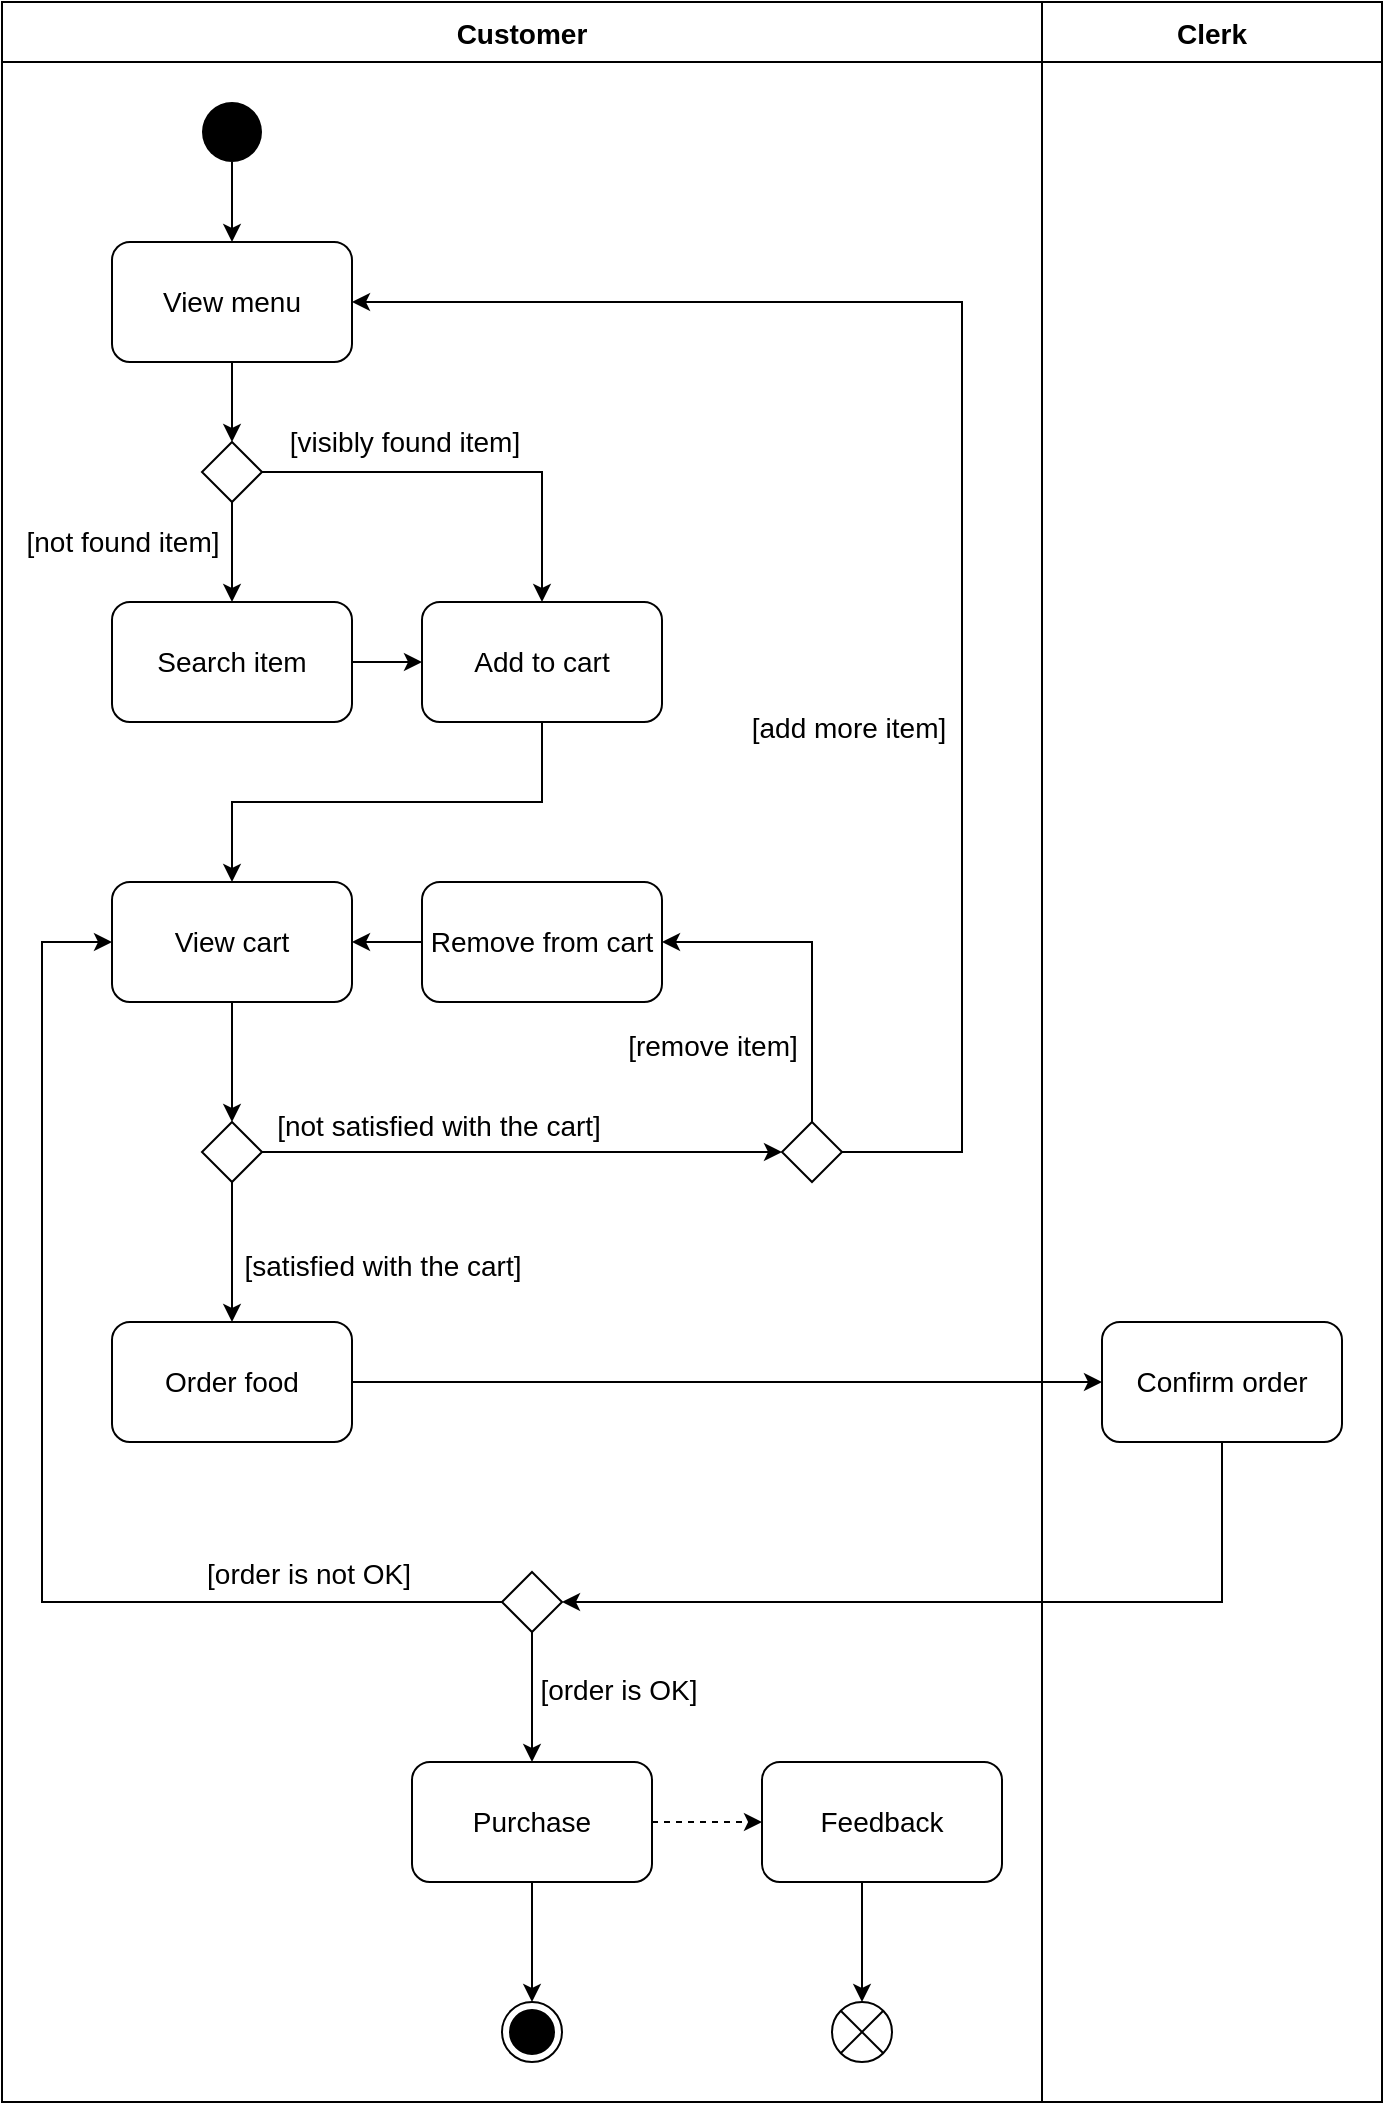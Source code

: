 <mxfile>
    <diagram id="HM_hNTSowewXskOLV_WR" name="Page-1">
        <mxGraphModel dx="625" dy="512" grid="1" gridSize="10" guides="1" tooltips="1" connect="1" arrows="1" fold="1" page="1" pageScale="1" pageWidth="850" pageHeight="1100" math="0" shadow="0">
            <root>
                <mxCell id="0"/>
                <mxCell id="1" parent="0"/>
                <mxCell id="80" value="Clerk" style="swimlane;startSize=30;fontSize=14;" parent="1" vertex="1">
                    <mxGeometry x="680" width="170" height="1050" as="geometry"/>
                </mxCell>
                <mxCell id="26" value="Confirm order" style="rounded=1;whiteSpace=wrap;html=1;fontSize=14;" parent="80" vertex="1">
                    <mxGeometry x="30" y="660" width="120" height="60" as="geometry"/>
                </mxCell>
                <mxCell id="78" value="Customer" style="swimlane;startSize=30;fontSize=14;" parent="1" vertex="1">
                    <mxGeometry x="160" width="520" height="1050" as="geometry"/>
                </mxCell>
                <mxCell id="23" value="Order food" style="rounded=1;whiteSpace=wrap;html=1;fontSize=14;" parent="78" vertex="1">
                    <mxGeometry x="55" y="660" width="120" height="60" as="geometry"/>
                </mxCell>
                <mxCell id="33" value="Remove from cart" style="rounded=1;whiteSpace=wrap;html=1;fontSize=14;" parent="78" vertex="1">
                    <mxGeometry x="210" y="440" width="120" height="60" as="geometry"/>
                </mxCell>
                <mxCell id="61" value="Feedback" style="rounded=1;whiteSpace=wrap;html=1;fontSize=14;" parent="78" vertex="1">
                    <mxGeometry x="380" y="880" width="120" height="60" as="geometry"/>
                </mxCell>
                <mxCell id="70" value="" style="shape=sumEllipse;perimeter=ellipsePerimeter;whiteSpace=wrap;html=1;backgroundOutline=1;" parent="78" vertex="1">
                    <mxGeometry x="415" y="1000" width="30" height="30" as="geometry"/>
                </mxCell>
                <mxCell id="71" style="edgeStyle=elbowEdgeStyle;rounded=0;orthogonalLoop=1;jettySize=auto;html=1;endArrow=classic;endFill=1;" parent="78" source="61" target="70" edge="1">
                    <mxGeometry relative="1" as="geometry"/>
                </mxCell>
                <mxCell id="58" value="Purchase" style="rounded=1;whiteSpace=wrap;html=1;fontSize=14;" parent="78" vertex="1">
                    <mxGeometry x="205" y="880" width="120" height="60" as="geometry"/>
                </mxCell>
                <mxCell id="62" style="edgeStyle=orthogonalEdgeStyle;rounded=0;orthogonalLoop=1;jettySize=auto;html=1;fontSize=14;endArrow=classic;endFill=1;dashed=1;" parent="78" source="58" target="61" edge="1">
                    <mxGeometry relative="1" as="geometry"/>
                </mxCell>
                <mxCell id="63" value="" style="ellipse;html=1;shape=endState;fillColor=#000000;strokeColor=#000000;fontSize=14;" parent="78" vertex="1">
                    <mxGeometry x="250" y="1000" width="30" height="30" as="geometry"/>
                </mxCell>
                <mxCell id="66" style="edgeStyle=orthogonalEdgeStyle;rounded=0;orthogonalLoop=1;jettySize=auto;html=1;fontSize=14;endArrow=classic;endFill=1;" parent="78" source="58" target="63" edge="1">
                    <mxGeometry relative="1" as="geometry">
                        <mxPoint x="495" y="905" as="targetPoint"/>
                    </mxGeometry>
                </mxCell>
                <mxCell id="28" value="" style="rhombus;whiteSpace=wrap;html=1;fontSize=14;" parent="78" vertex="1">
                    <mxGeometry x="250" y="785" width="30" height="30" as="geometry"/>
                </mxCell>
                <mxCell id="59" value="[order is OK]" style="edgeStyle=orthogonalEdgeStyle;rounded=0;orthogonalLoop=1;jettySize=auto;html=1;fontSize=14;endArrow=classic;endFill=1;" parent="78" source="28" target="58" edge="1">
                    <mxGeometry x="-0.108" y="43" relative="1" as="geometry">
                        <mxPoint as="offset"/>
                    </mxGeometry>
                </mxCell>
                <mxCell id="6" value="" style="rhombus;whiteSpace=wrap;html=1;fontSize=14;" parent="78" vertex="1">
                    <mxGeometry x="100" y="220" width="30" height="30" as="geometry"/>
                </mxCell>
                <mxCell id="5" style="edgeStyle=orthogonalEdgeStyle;rounded=0;orthogonalLoop=1;jettySize=auto;html=1;fontSize=14;" parent="1" source="2" target="3" edge="1">
                    <mxGeometry relative="1" as="geometry">
                        <mxPoint x="315" y="150" as="targetPoint"/>
                    </mxGeometry>
                </mxCell>
                <mxCell id="2" value="" style="ellipse;fillColor=#000000;strokeColor=none;fontSize=14;" parent="1" vertex="1">
                    <mxGeometry x="260" y="50" width="30" height="30" as="geometry"/>
                </mxCell>
                <mxCell id="8" style="edgeStyle=elbowEdgeStyle;rounded=0;orthogonalLoop=1;jettySize=auto;html=1;endArrow=classic;endFill=1;fontSize=14;" parent="1" source="3" target="6" edge="1">
                    <mxGeometry relative="1" as="geometry">
                        <mxPoint x="275" y="270" as="targetPoint"/>
                    </mxGeometry>
                </mxCell>
                <mxCell id="11" value="[visibly found item]" style="edgeStyle=elbowEdgeStyle;rounded=0;orthogonalLoop=1;jettySize=auto;html=1;endArrow=classic;endFill=1;fontSize=14;" parent="1" source="6" target="15" edge="1">
                    <mxGeometry x="-0.317" y="15" relative="1" as="geometry">
                        <mxPoint x="350" y="550" as="targetPoint"/>
                        <mxPoint x="350" y="250" as="sourcePoint"/>
                        <Array as="points">
                            <mxPoint x="430" y="330"/>
                        </Array>
                        <mxPoint x="1" as="offset"/>
                    </mxGeometry>
                </mxCell>
                <mxCell id="3" value="View menu" style="rounded=1;whiteSpace=wrap;html=1;fontSize=14;" parent="1" vertex="1">
                    <mxGeometry x="215" y="120" width="120" height="60" as="geometry"/>
                </mxCell>
                <mxCell id="16" style="edgeStyle=elbowEdgeStyle;rounded=0;orthogonalLoop=1;jettySize=auto;html=1;fontSize=14;endArrow=classic;endFill=1;" parent="1" source="4" target="15" edge="1">
                    <mxGeometry relative="1" as="geometry"/>
                </mxCell>
                <mxCell id="4" value="Search item" style="rounded=1;whiteSpace=wrap;html=1;fontSize=14;" parent="1" vertex="1">
                    <mxGeometry x="215" y="300" width="120" height="60" as="geometry"/>
                </mxCell>
                <mxCell id="9" value="[not found item]" style="edgeStyle=elbowEdgeStyle;rounded=0;orthogonalLoop=1;jettySize=auto;html=1;endArrow=classic;endFill=1;fontSize=14;" parent="1" source="6" target="4" edge="1">
                    <mxGeometry x="-0.2" y="-55" relative="1" as="geometry">
                        <mxPoint as="offset"/>
                    </mxGeometry>
                </mxCell>
                <mxCell id="52" style="edgeStyle=elbowEdgeStyle;rounded=0;orthogonalLoop=1;jettySize=auto;html=1;fontSize=14;endArrow=classic;endFill=1;elbow=vertical;" parent="1" source="15" target="47" edge="1">
                    <mxGeometry relative="1" as="geometry"/>
                </mxCell>
                <mxCell id="15" value="Add to cart" style="rounded=1;whiteSpace=wrap;html=1;fontSize=14;" parent="1" vertex="1">
                    <mxGeometry x="370" y="300" width="120" height="60" as="geometry"/>
                </mxCell>
                <mxCell id="31" value="[not satisfied with the cart]" style="edgeStyle=orthogonalEdgeStyle;rounded=0;orthogonalLoop=1;jettySize=auto;html=1;fontSize=14;endArrow=classic;endFill=1;" parent="1" source="17" target="30" edge="1">
                    <mxGeometry x="-0.323" y="13" relative="1" as="geometry">
                        <mxPoint x="520" y="705" as="targetPoint"/>
                        <mxPoint as="offset"/>
                    </mxGeometry>
                </mxCell>
                <mxCell id="49" value="[satisfied with the cart]" style="edgeStyle=elbowEdgeStyle;rounded=0;orthogonalLoop=1;jettySize=auto;html=1;fontSize=14;endArrow=classic;endFill=1;" parent="1" source="17" target="23" edge="1">
                    <mxGeometry x="0.206" y="75" relative="1" as="geometry">
                        <mxPoint x="315" y="950" as="targetPoint"/>
                        <mxPoint as="offset"/>
                    </mxGeometry>
                </mxCell>
                <mxCell id="17" value="" style="rhombus;whiteSpace=wrap;html=1;fontSize=14;" parent="1" vertex="1">
                    <mxGeometry x="260" y="560" width="30" height="30" as="geometry"/>
                </mxCell>
                <mxCell id="27" style="edgeStyle=elbowEdgeStyle;rounded=0;orthogonalLoop=1;jettySize=auto;html=1;fontSize=14;endArrow=classic;endFill=1;" parent="1" source="23" target="26" edge="1">
                    <mxGeometry relative="1" as="geometry">
                        <mxPoint x="225" y="1120" as="targetPoint"/>
                    </mxGeometry>
                </mxCell>
                <mxCell id="45" style="edgeStyle=elbowEdgeStyle;rounded=0;orthogonalLoop=1;jettySize=auto;html=1;fontSize=14;endArrow=classic;endFill=1;" parent="1" source="26" target="28" edge="1">
                    <mxGeometry relative="1" as="geometry">
                        <Array as="points">
                            <mxPoint x="770" y="800"/>
                            <mxPoint x="740" y="750"/>
                        </Array>
                    </mxGeometry>
                </mxCell>
                <mxCell id="56" value="[order is not OK]" style="edgeStyle=elbowEdgeStyle;rounded=0;orthogonalLoop=1;jettySize=auto;html=1;fontSize=14;endArrow=classic;endFill=1;" parent="1" source="28" target="47" edge="1">
                    <mxGeometry x="-0.677" y="-14" relative="1" as="geometry">
                        <Array as="points">
                            <mxPoint x="180" y="630"/>
                        </Array>
                        <mxPoint x="-1" as="offset"/>
                    </mxGeometry>
                </mxCell>
                <mxCell id="34" value="[add more item]" style="edgeStyle=elbowEdgeStyle;rounded=0;orthogonalLoop=1;jettySize=auto;html=1;fontSize=14;endArrow=classic;endFill=1;" parent="1" source="30" target="3" edge="1">
                    <mxGeometry x="-0.312" y="57" relative="1" as="geometry">
                        <Array as="points">
                            <mxPoint x="640" y="390"/>
                        </Array>
                        <mxPoint x="615" y="855" as="sourcePoint"/>
                        <mxPoint as="offset"/>
                    </mxGeometry>
                </mxCell>
                <mxCell id="30" value="" style="rhombus;whiteSpace=wrap;html=1;fontSize=14;" parent="1" vertex="1">
                    <mxGeometry x="550" y="560" width="30" height="30" as="geometry"/>
                </mxCell>
                <mxCell id="53" style="edgeStyle=elbowEdgeStyle;rounded=0;orthogonalLoop=1;jettySize=auto;html=1;fontSize=14;endArrow=classic;endFill=1;" parent="1" source="33" target="47" edge="1">
                    <mxGeometry relative="1" as="geometry"/>
                </mxCell>
                <mxCell id="54" value="[remove item]" style="edgeStyle=elbowEdgeStyle;rounded=0;orthogonalLoop=1;jettySize=auto;html=1;fontSize=14;endArrow=classic;endFill=1;" parent="1" source="30" target="33" edge="1">
                    <mxGeometry x="-0.551" y="50" relative="1" as="geometry">
                        <Array as="points">
                            <mxPoint x="565" y="520"/>
                            <mxPoint x="710" y="510"/>
                            <mxPoint x="645" y="530"/>
                        </Array>
                        <mxPoint y="-1" as="offset"/>
                    </mxGeometry>
                </mxCell>
                <mxCell id="51" style="edgeStyle=elbowEdgeStyle;rounded=0;orthogonalLoop=1;jettySize=auto;html=1;fontSize=14;endArrow=classic;endFill=1;" parent="1" source="47" target="17" edge="1">
                    <mxGeometry relative="1" as="geometry">
                        <mxPoint x="273" y="750" as="targetPoint"/>
                    </mxGeometry>
                </mxCell>
                <mxCell id="47" value="View cart" style="rounded=1;whiteSpace=wrap;html=1;fontSize=14;" parent="1" vertex="1">
                    <mxGeometry x="215" y="440" width="120" height="60" as="geometry"/>
                </mxCell>
            </root>
        </mxGraphModel>
    </diagram>
</mxfile>